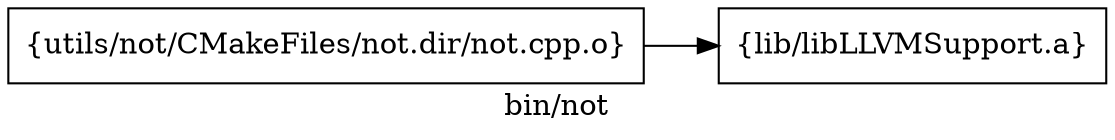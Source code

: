 digraph "bin/not" {
	label="bin/not";
	rankdir=LR;
	{ rank=same; Node0x55b3b4cbbed8;  }

	Node0x55b3b4cbbed8 [shape=record,shape=box,group=0,label="{utils/not/CMakeFiles/not.dir/not.cpp.o}"];
	Node0x55b3b4cbbed8 -> Node0x55b3b4cbb668;
	Node0x55b3b4cbb668 [shape=record,shape=box,group=0,label="{lib/libLLVMSupport.a}"];
}
